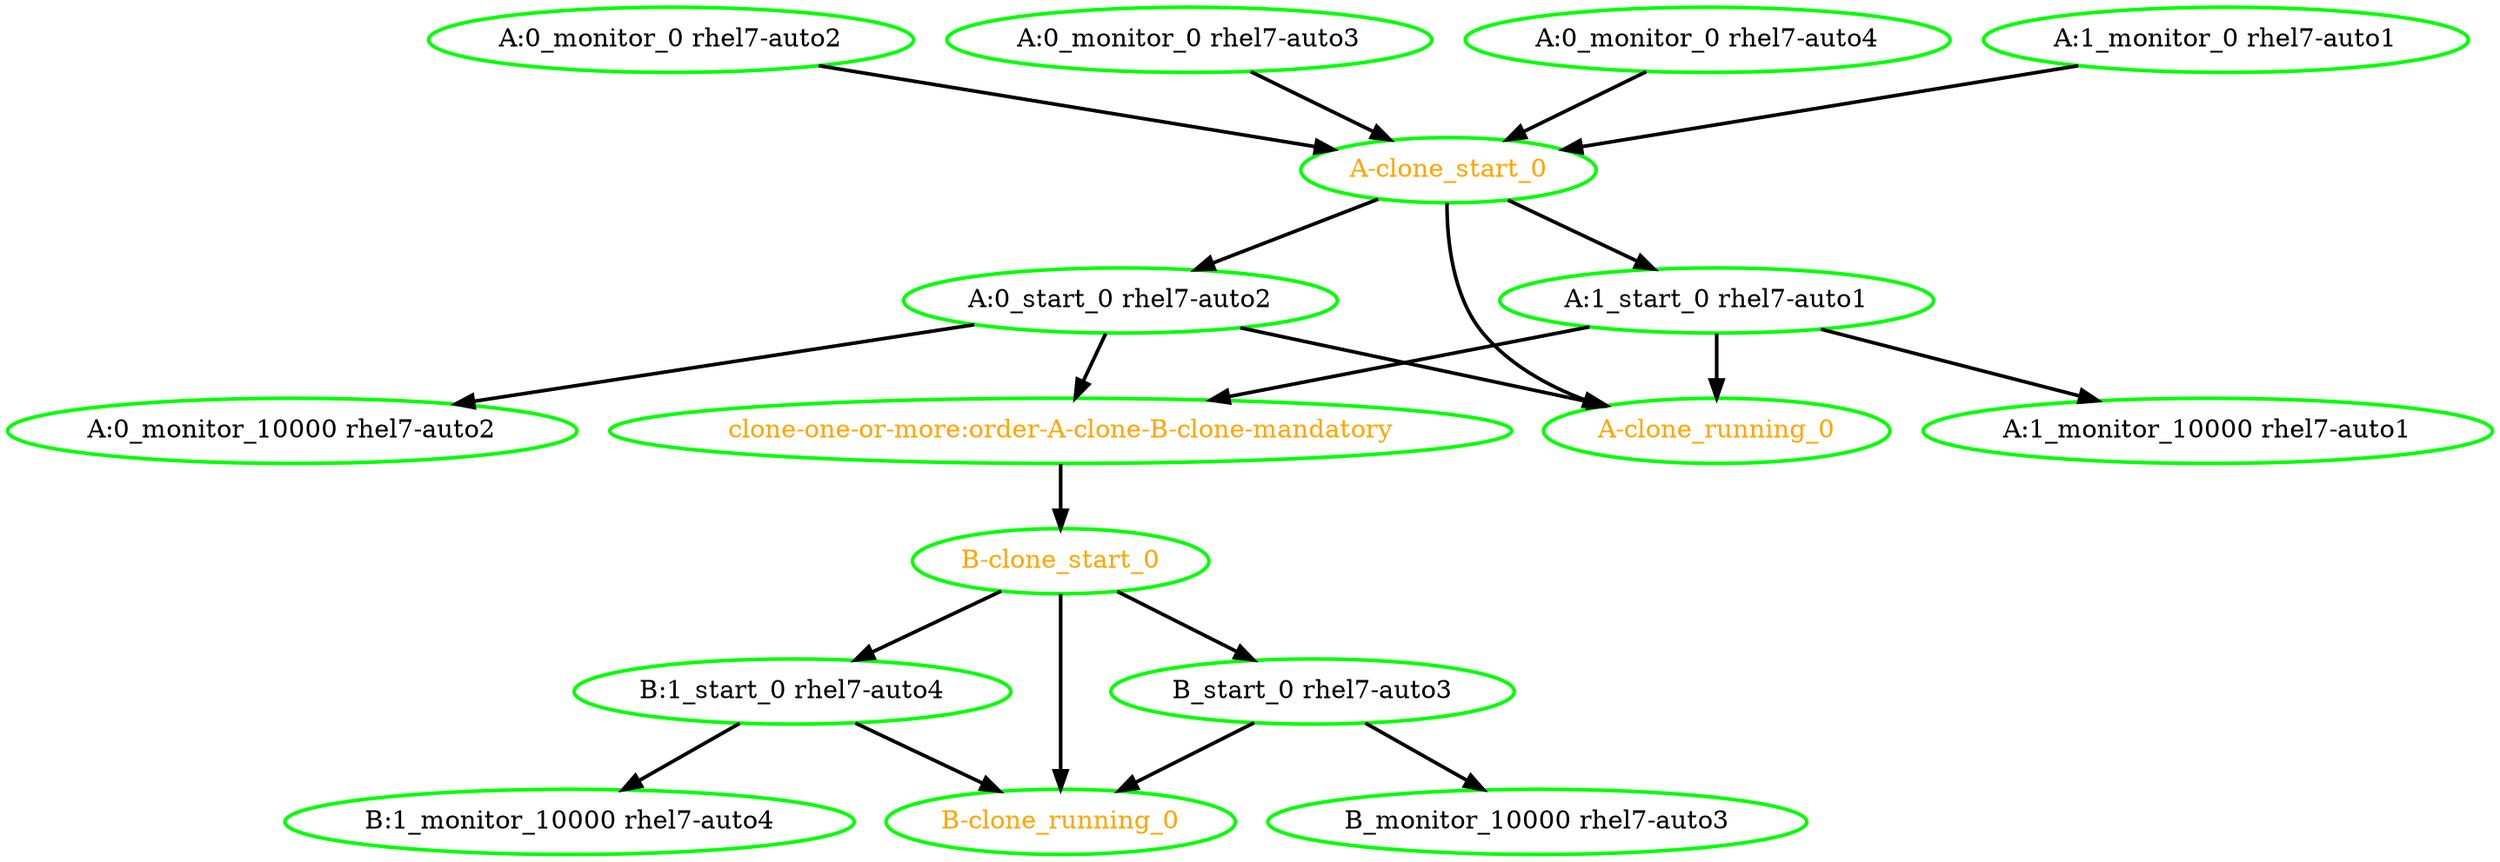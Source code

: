 digraph "g" {
"A-clone_running_0" [ style=bold color="green" fontcolor="orange"]
"A-clone_start_0" -> "A-clone_running_0" [ style = bold]
"A-clone_start_0" -> "A:0_start_0 rhel7-auto2" [ style = bold]
"A-clone_start_0" -> "A:1_start_0 rhel7-auto1" [ style = bold]
"A-clone_start_0" [ style=bold color="green" fontcolor="orange"]
"A:0_monitor_0 rhel7-auto2" -> "A-clone_start_0" [ style = bold]
"A:0_monitor_0 rhel7-auto2" [ style=bold color="green" fontcolor="black"]
"A:0_monitor_0 rhel7-auto3" -> "A-clone_start_0" [ style = bold]
"A:0_monitor_0 rhel7-auto3" [ style=bold color="green" fontcolor="black"]
"A:0_monitor_0 rhel7-auto4" -> "A-clone_start_0" [ style = bold]
"A:0_monitor_0 rhel7-auto4" [ style=bold color="green" fontcolor="black"]
"A:0_monitor_10000 rhel7-auto2" [ style=bold color="green" fontcolor="black"]
"A:0_start_0 rhel7-auto2" -> "A-clone_running_0" [ style = bold]
"A:0_start_0 rhel7-auto2" -> "A:0_monitor_10000 rhel7-auto2" [ style = bold]
"A:0_start_0 rhel7-auto2" -> "clone-one-or-more:order-A-clone-B-clone-mandatory" [ style = bold]
"A:0_start_0 rhel7-auto2" [ style=bold color="green" fontcolor="black"]
"A:1_monitor_0 rhel7-auto1" -> "A-clone_start_0" [ style = bold]
"A:1_monitor_0 rhel7-auto1" [ style=bold color="green" fontcolor="black"]
"A:1_monitor_10000 rhel7-auto1" [ style=bold color="green" fontcolor="black"]
"A:1_start_0 rhel7-auto1" -> "A-clone_running_0" [ style = bold]
"A:1_start_0 rhel7-auto1" -> "A:1_monitor_10000 rhel7-auto1" [ style = bold]
"A:1_start_0 rhel7-auto1" -> "clone-one-or-more:order-A-clone-B-clone-mandatory" [ style = bold]
"A:1_start_0 rhel7-auto1" [ style=bold color="green" fontcolor="black"]
"B-clone_running_0" [ style=bold color="green" fontcolor="orange"]
"B-clone_start_0" -> "B-clone_running_0" [ style = bold]
"B-clone_start_0" -> "B:1_start_0 rhel7-auto4" [ style = bold]
"B-clone_start_0" -> "B_start_0 rhel7-auto3" [ style = bold]
"B-clone_start_0" [ style=bold color="green" fontcolor="orange"]
"B:1_monitor_10000 rhel7-auto4" [ style=bold color="green" fontcolor="black"]
"B:1_start_0 rhel7-auto4" -> "B-clone_running_0" [ style = bold]
"B:1_start_0 rhel7-auto4" -> "B:1_monitor_10000 rhel7-auto4" [ style = bold]
"B:1_start_0 rhel7-auto4" [ style=bold color="green" fontcolor="black"]
"B_monitor_10000 rhel7-auto3" [ style=bold color="green" fontcolor="black"]
"B_start_0 rhel7-auto3" -> "B-clone_running_0" [ style = bold]
"B_start_0 rhel7-auto3" -> "B_monitor_10000 rhel7-auto3" [ style = bold]
"B_start_0 rhel7-auto3" [ style=bold color="green" fontcolor="black"]
"clone-one-or-more:order-A-clone-B-clone-mandatory" -> "B-clone_start_0" [ style = bold]
"clone-one-or-more:order-A-clone-B-clone-mandatory" [ style=bold color="green" fontcolor="orange"]
}
